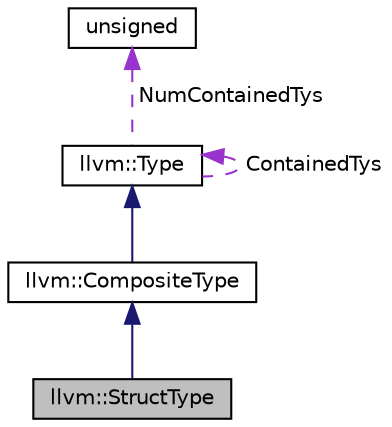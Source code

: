 digraph "llvm::StructType"
{
 // LATEX_PDF_SIZE
  bgcolor="transparent";
  edge [fontname="Helvetica",fontsize="10",labelfontname="Helvetica",labelfontsize="10"];
  node [fontname="Helvetica",fontsize="10",shape="box"];
  Node1 [label="llvm::StructType",height=0.2,width=0.4,color="black", fillcolor="grey75", style="filled", fontcolor="black",tooltip="Class to represent struct types."];
  Node2 -> Node1 [dir="back",color="midnightblue",fontsize="10",style="solid",fontname="Helvetica"];
  Node2 [label="llvm::CompositeType",height=0.2,width=0.4,color="black",URL="$classllvm_1_1CompositeType.html",tooltip="Common super class of ArrayType, StructType and VectorType."];
  Node3 -> Node2 [dir="back",color="midnightblue",fontsize="10",style="solid",fontname="Helvetica"];
  Node3 [label="llvm::Type",height=0.2,width=0.4,color="black",URL="$classllvm_1_1Type.html",tooltip="The instances of the Type class are immutable: once they are created, they are never changed."];
  Node4 -> Node3 [dir="back",color="darkorchid3",fontsize="10",style="dashed",label=" NumContainedTys" ,fontname="Helvetica"];
  Node4 [label="unsigned",height=0.2,width=0.4,color="black",URL="$classunsigned.html",tooltip=" "];
  Node3 -> Node3 [dir="back",color="darkorchid3",fontsize="10",style="dashed",label=" ContainedTys" ,fontname="Helvetica"];
}
